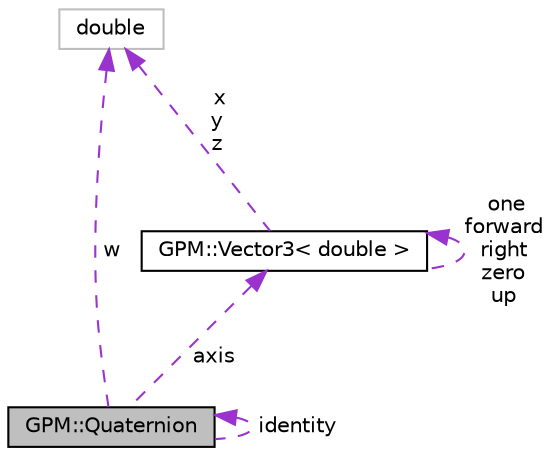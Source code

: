 digraph "GPM::Quaternion"
{
 // INTERACTIVE_SVG=YES
 // LATEX_PDF_SIZE
  edge [fontname="Helvetica",fontsize="10",labelfontname="Helvetica",labelfontsize="10"];
  node [fontname="Helvetica",fontsize="10",shape=record];
  Node1 [label="GPM::Quaternion",height=0.2,width=0.4,color="black", fillcolor="grey75", style="filled", fontcolor="black",tooltip=" "];
  Node2 -> Node1 [dir="back",color="darkorchid3",fontsize="10",style="dashed",label=" w" ,fontname="Helvetica"];
  Node2 [label="double",height=0.2,width=0.4,color="grey75", fillcolor="white", style="filled",tooltip=" "];
  Node1 -> Node1 [dir="back",color="darkorchid3",fontsize="10",style="dashed",label=" identity" ,fontname="Helvetica"];
  Node3 -> Node1 [dir="back",color="darkorchid3",fontsize="10",style="dashed",label=" axis" ,fontname="Helvetica"];
  Node3 [label="GPM::Vector3\< double \>",height=0.2,width=0.4,color="black", fillcolor="white", style="filled",URL="$struct_g_p_m_1_1_vector3.html",tooltip=" "];
  Node2 -> Node3 [dir="back",color="darkorchid3",fontsize="10",style="dashed",label=" x\ny\nz" ,fontname="Helvetica"];
  Node3 -> Node3 [dir="back",color="darkorchid3",fontsize="10",style="dashed",label=" one\nforward\nright\nzero\nup" ,fontname="Helvetica"];
}
